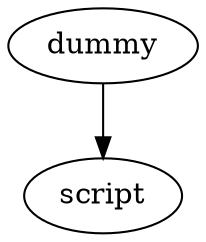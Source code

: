 digraph shell {
    dummy -> script
    dummy [
           name="dummy"
           type="dummy"
           output="/tmp/hpipe/examples/shell/output/${bizdate}/dummy"
           ]
    script [
           name="script"
           type="script"
           interpreter="bash"
           output="/tmp/hpipe/examples/shell/output/${bizdate}/script"
           script="script.sh ${bizdate} 'space and' 'XX YY' xxx-asdf_rr.sh ${job_report}"
           ]
}
